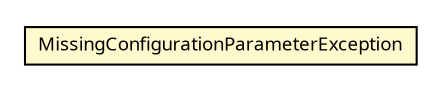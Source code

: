 #!/usr/local/bin/dot
#
# Class diagram 
# Generated by UMLGraph version R5_6 (http://www.umlgraph.org/)
#

digraph G {
	edge [fontname="Trebuchet MS",fontsize=10,labelfontname="Trebuchet MS",labelfontsize=10];
	node [fontname="Trebuchet MS",fontsize=10,shape=plaintext];
	nodesep=0.25;
	ranksep=0.5;
	// se.cambio.cds.util.exceptions.MissingConfigurationParameterException
	c253343 [label=<<table title="se.cambio.cds.util.exceptions.MissingConfigurationParameterException" border="0" cellborder="1" cellspacing="0" cellpadding="2" port="p" bgcolor="lemonChiffon" href="./MissingConfigurationParameterException.html">
		<tr><td><table border="0" cellspacing="0" cellpadding="1">
<tr><td align="center" balign="center"><font face="Trebuchet MS"> MissingConfigurationParameterException </font></td></tr>
		</table></td></tr>
		</table>>, URL="./MissingConfigurationParameterException.html", fontname="Trebuchet MS", fontcolor="black", fontsize=9.0];
}

